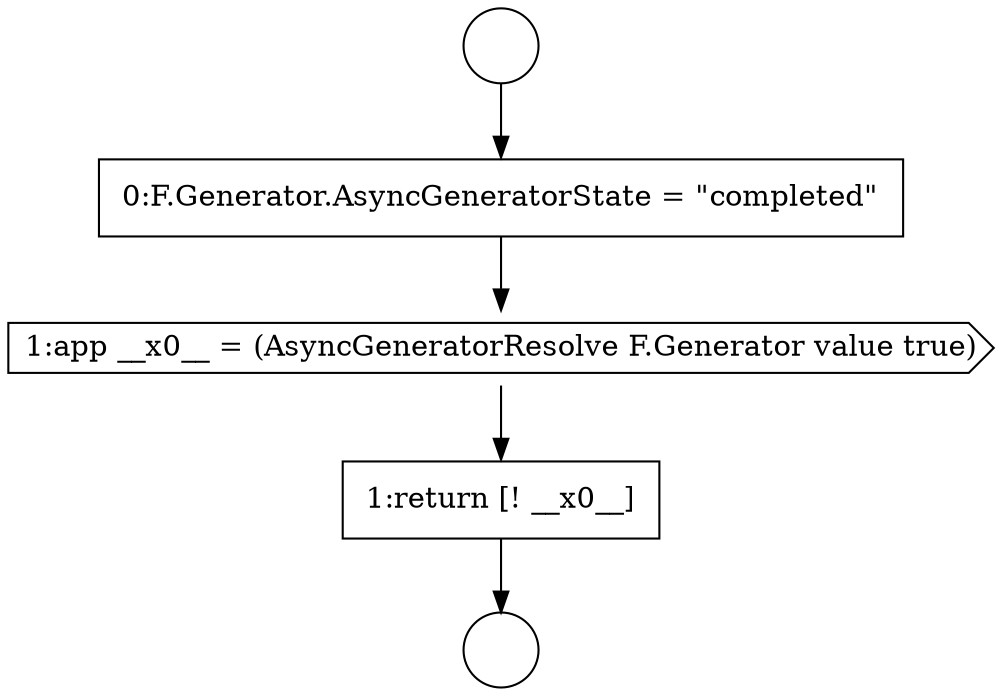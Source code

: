 digraph {
  node17126 [shape=none, margin=0, label=<<font color="black">
    <table border="0" cellborder="1" cellspacing="0" cellpadding="10">
      <tr><td align="left">1:return [! __x0__]</td></tr>
    </table>
  </font>> color="black" fillcolor="white" style=filled]
  node17122 [shape=circle label=" " color="black" fillcolor="white" style=filled]
  node17125 [shape=cds, label=<<font color="black">1:app __x0__ = (AsyncGeneratorResolve F.Generator value true)</font>> color="black" fillcolor="white" style=filled]
  node17124 [shape=none, margin=0, label=<<font color="black">
    <table border="0" cellborder="1" cellspacing="0" cellpadding="10">
      <tr><td align="left">0:F.Generator.AsyncGeneratorState = &quot;completed&quot;</td></tr>
    </table>
  </font>> color="black" fillcolor="white" style=filled]
  node17123 [shape=circle label=" " color="black" fillcolor="white" style=filled]
  node17122 -> node17124 [ color="black"]
  node17124 -> node17125 [ color="black"]
  node17125 -> node17126 [ color="black"]
  node17126 -> node17123 [ color="black"]
}
